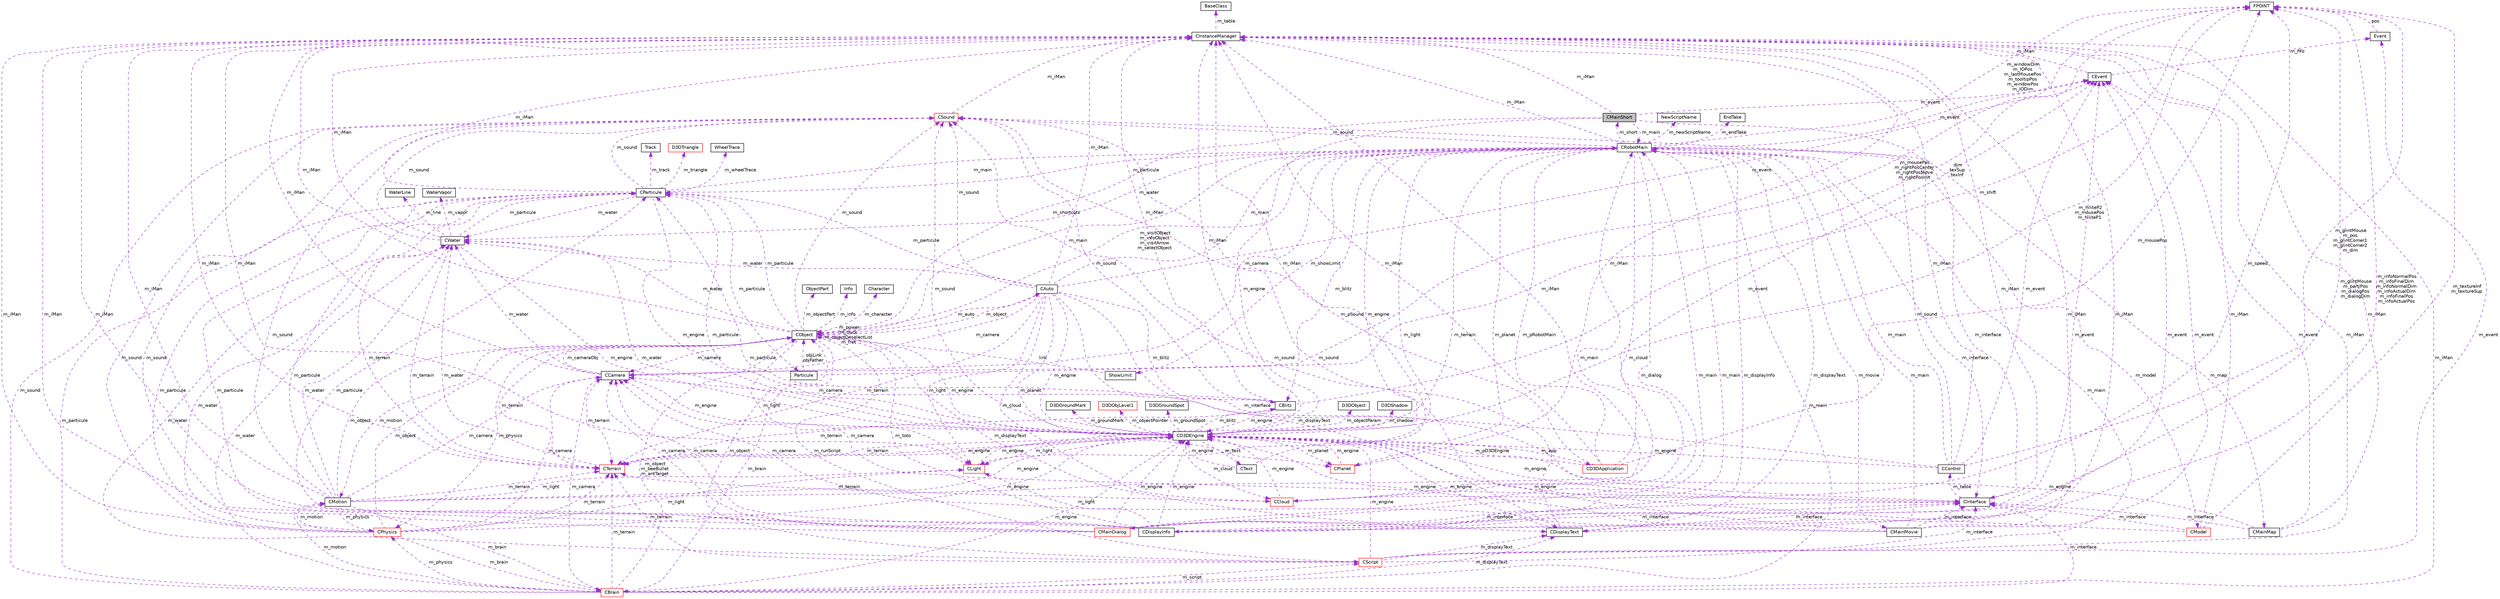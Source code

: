 digraph G
{
  edge [fontname="Helvetica",fontsize="10",labelfontname="Helvetica",labelfontsize="10"];
  node [fontname="Helvetica",fontsize="10",shape=record];
  Node1 [label="CMainShort",height=0.2,width=0.4,color="black", fillcolor="grey75", style="filled" fontcolor="black"];
  Node2 -> Node1 [dir="back",color="darkorchid3",fontsize="10",style="dashed",label=" m_main" ,fontname="Helvetica"];
  Node2 [label="CRobotMain",height=0.2,width=0.4,color="black", fillcolor="white", style="filled",URL="$class_c_robot_main.html"];
  Node3 -> Node2 [dir="back",color="darkorchid3",fontsize="10",style="dashed",label=" m_particule" ,fontname="Helvetica"];
  Node3 [label="CParticule",height=0.2,width=0.4,color="black", fillcolor="white", style="filled",URL="$class_c_particule.html"];
  Node4 -> Node3 [dir="back",color="darkorchid3",fontsize="10",style="dashed",label=" m_water" ,fontname="Helvetica"];
  Node4 [label="CWater",height=0.2,width=0.4,color="black", fillcolor="white", style="filled",URL="$class_c_water.html"];
  Node3 -> Node4 [dir="back",color="darkorchid3",fontsize="10",style="dashed",label=" m_particule" ,fontname="Helvetica"];
  Node5 -> Node4 [dir="back",color="darkorchid3",fontsize="10",style="dashed",label=" m_iMan" ,fontname="Helvetica"];
  Node5 [label="CInstanceManager",height=0.2,width=0.4,color="black", fillcolor="white", style="filled",URL="$class_c_instance_manager.html"];
  Node6 -> Node5 [dir="back",color="darkorchid3",fontsize="10",style="dashed",label=" m_table" ,fontname="Helvetica"];
  Node6 [label="BaseClass",height=0.2,width=0.4,color="black", fillcolor="white", style="filled",URL="$struct_base_class.html"];
  Node7 -> Node4 [dir="back",color="darkorchid3",fontsize="10",style="dashed",label=" m_terrain" ,fontname="Helvetica"];
  Node7 [label="CTerrain",height=0.2,width=0.4,color="red", fillcolor="white", style="filled",URL="$class_c_terrain.html"];
  Node4 -> Node7 [dir="back",color="darkorchid3",fontsize="10",style="dashed",label=" m_water" ,fontname="Helvetica"];
  Node5 -> Node7 [dir="back",color="darkorchid3",fontsize="10",style="dashed",label=" m_iMan" ,fontname="Helvetica"];
  Node8 -> Node7 [dir="back",color="darkorchid3",fontsize="10",style="dashed",label=" m_engine" ,fontname="Helvetica"];
  Node8 [label="CD3DEngine",height=0.2,width=0.4,color="black", fillcolor="white", style="filled",URL="$class_c_d3_d_engine.html"];
  Node9 -> Node8 [dir="back",color="darkorchid3",fontsize="10",style="dashed",label=" m_groundMark" ,fontname="Helvetica"];
  Node9 [label="D3DGroundMark",height=0.2,width=0.4,color="black", fillcolor="white", style="filled",URL="$struct_d3_d_ground_mark.html"];
  Node3 -> Node8 [dir="back",color="darkorchid3",fontsize="10",style="dashed",label=" m_particule" ,fontname="Helvetica"];
  Node4 -> Node8 [dir="back",color="darkorchid3",fontsize="10",style="dashed",label=" m_water" ,fontname="Helvetica"];
  Node10 -> Node8 [dir="back",color="darkorchid3",fontsize="10",style="dashed",label=" m_blitz" ,fontname="Helvetica"];
  Node10 [label="CBlitz",height=0.2,width=0.4,color="black", fillcolor="white", style="filled",URL="$class_c_blitz.html"];
  Node11 -> Node10 [dir="back",color="darkorchid3",fontsize="10",style="dashed",label=" m_camera" ,fontname="Helvetica"];
  Node11 [label="CCamera",height=0.2,width=0.4,color="black", fillcolor="white", style="filled",URL="$class_c_camera.html"];
  Node4 -> Node11 [dir="back",color="darkorchid3",fontsize="10",style="dashed",label=" m_water" ,fontname="Helvetica"];
  Node5 -> Node11 [dir="back",color="darkorchid3",fontsize="10",style="dashed",label=" m_iMan" ,fontname="Helvetica"];
  Node7 -> Node11 [dir="back",color="darkorchid3",fontsize="10",style="dashed",label=" m_terrain" ,fontname="Helvetica"];
  Node12 -> Node11 [dir="back",color="darkorchid3",fontsize="10",style="dashed",label=" m_mousePos\nm_rightPosCenter\nm_rightPosMove\nm_rightPosInit" ,fontname="Helvetica"];
  Node12 [label="FPOINT",height=0.2,width=0.4,color="black", fillcolor="white", style="filled",URL="$struct_f_p_o_i_n_t.html"];
  Node13 -> Node11 [dir="back",color="darkorchid3",fontsize="10",style="dashed",label=" m_cameraObj" ,fontname="Helvetica"];
  Node13 [label="CObject",height=0.2,width=0.4,color="black", fillcolor="white", style="filled",URL="$class_c_object.html"];
  Node3 -> Node13 [dir="back",color="darkorchid3",fontsize="10",style="dashed",label=" m_particule" ,fontname="Helvetica"];
  Node14 -> Node13 [dir="back",color="darkorchid3",fontsize="10",style="dashed",label=" m_runScript" ,fontname="Helvetica"];
  Node14 [label="CScript",height=0.2,width=0.4,color="red", fillcolor="white", style="filled",URL="$class_c_script.html"];
  Node4 -> Node14 [dir="back",color="darkorchid3",fontsize="10",style="dashed",label=" m_water" ,fontname="Helvetica"];
  Node15 -> Node14 [dir="back",color="darkorchid3",fontsize="10",style="dashed",label=" m_displayText" ,fontname="Helvetica"];
  Node15 [label="CDisplayText",height=0.2,width=0.4,color="black", fillcolor="white", style="filled",URL="$class_c_display_text.html"];
  Node16 -> Node15 [dir="back",color="darkorchid3",fontsize="10",style="dashed",label=" m_interface" ,fontname="Helvetica"];
  Node16 [label="CInterface",height=0.2,width=0.4,color="black", fillcolor="white", style="filled",URL="$class_c_interface.html"];
  Node17 -> Node16 [dir="back",color="darkorchid3",fontsize="10",style="dashed",label=" m_table" ,fontname="Helvetica"];
  Node17 [label="CControl",height=0.2,width=0.4,color="black", fillcolor="white", style="filled",URL="$class_c_control.html"];
  Node3 -> Node17 [dir="back",color="darkorchid3",fontsize="10",style="dashed",label=" m_particule" ,fontname="Helvetica"];
  Node2 -> Node17 [dir="back",color="darkorchid3",fontsize="10",style="dashed",label=" m_main" ,fontname="Helvetica"];
  Node5 -> Node17 [dir="back",color="darkorchid3",fontsize="10",style="dashed",label=" m_iMan" ,fontname="Helvetica"];
  Node18 -> Node17 [dir="back",color="darkorchid3",fontsize="10",style="dashed",label=" m_event" ,fontname="Helvetica"];
  Node18 [label="CEvent",height=0.2,width=0.4,color="black", fillcolor="white", style="filled",URL="$class_c_event.html"];
  Node5 -> Node18 [dir="back",color="darkorchid3",fontsize="10",style="dashed",label=" m_iMan" ,fontname="Helvetica"];
  Node19 -> Node18 [dir="back",color="darkorchid3",fontsize="10",style="dashed",label=" m_fifo" ,fontname="Helvetica"];
  Node19 [label="Event",height=0.2,width=0.4,color="black", fillcolor="white", style="filled",URL="$struct_event.html"];
  Node12 -> Node19 [dir="back",color="darkorchid3",fontsize="10",style="dashed",label=" pos" ,fontname="Helvetica"];
  Node12 -> Node17 [dir="back",color="darkorchid3",fontsize="10",style="dashed",label=" m_glintMouse\nm_pos\nm_glintCorner1\nm_glintCorner2\nm_dim" ,fontname="Helvetica"];
  Node20 -> Node17 [dir="back",color="darkorchid3",fontsize="10",style="dashed",label=" m_sound" ,fontname="Helvetica"];
  Node20 [label="CSound",height=0.2,width=0.4,color="red", fillcolor="white", style="filled",URL="$class_c_sound.html"];
  Node5 -> Node20 [dir="back",color="darkorchid3",fontsize="10",style="dashed",label=" m_iMan" ,fontname="Helvetica"];
  Node8 -> Node17 [dir="back",color="darkorchid3",fontsize="10",style="dashed",label=" m_engine" ,fontname="Helvetica"];
  Node11 -> Node16 [dir="back",color="darkorchid3",fontsize="10",style="dashed",label=" m_camera" ,fontname="Helvetica"];
  Node5 -> Node16 [dir="back",color="darkorchid3",fontsize="10",style="dashed",label=" m_iMan" ,fontname="Helvetica"];
  Node8 -> Node16 [dir="back",color="darkorchid3",fontsize="10",style="dashed",label=" m_engine" ,fontname="Helvetica"];
  Node5 -> Node15 [dir="back",color="darkorchid3",fontsize="10",style="dashed",label=" m_iMan" ,fontname="Helvetica"];
  Node20 -> Node15 [dir="back",color="darkorchid3",fontsize="10",style="dashed",label=" m_sound" ,fontname="Helvetica"];
  Node8 -> Node15 [dir="back",color="darkorchid3",fontsize="10",style="dashed",label=" m_engine" ,fontname="Helvetica"];
  Node2 -> Node14 [dir="back",color="darkorchid3",fontsize="10",style="dashed",label=" m_main" ,fontname="Helvetica"];
  Node16 -> Node14 [dir="back",color="darkorchid3",fontsize="10",style="dashed",label=" m_interface" ,fontname="Helvetica"];
  Node5 -> Node14 [dir="back",color="darkorchid3",fontsize="10",style="dashed",label=" m_iMan" ,fontname="Helvetica"];
  Node19 -> Node14 [dir="back",color="darkorchid3",fontsize="10",style="dashed",label=" m_event" ,fontname="Helvetica"];
  Node7 -> Node14 [dir="back",color="darkorchid3",fontsize="10",style="dashed",label=" m_terrain" ,fontname="Helvetica"];
  Node13 -> Node14 [dir="back",color="darkorchid3",fontsize="10",style="dashed",label=" m_object" ,fontname="Helvetica"];
  Node8 -> Node14 [dir="back",color="darkorchid3",fontsize="10",style="dashed",label=" m_engine" ,fontname="Helvetica"];
  Node4 -> Node13 [dir="back",color="darkorchid3",fontsize="10",style="dashed",label=" m_water" ,fontname="Helvetica"];
  Node21 -> Node13 [dir="back",color="darkorchid3",fontsize="10",style="dashed",label=" m_light" ,fontname="Helvetica"];
  Node21 [label="CLight",height=0.2,width=0.4,color="red", fillcolor="white", style="filled",URL="$class_c_light.html"];
  Node5 -> Node21 [dir="back",color="darkorchid3",fontsize="10",style="dashed",label=" m_iMan" ,fontname="Helvetica"];
  Node8 -> Node21 [dir="back",color="darkorchid3",fontsize="10",style="dashed",label=" m_engine" ,fontname="Helvetica"];
  Node22 -> Node13 [dir="back",color="darkorchid3",fontsize="10",style="dashed",label=" m_brain" ,fontname="Helvetica"];
  Node22 [label="CBrain",height=0.2,width=0.4,color="red", fillcolor="white", style="filled",URL="$class_c_brain.html"];
  Node3 -> Node22 [dir="back",color="darkorchid3",fontsize="10",style="dashed",label=" m_particule" ,fontname="Helvetica"];
  Node14 -> Node22 [dir="back",color="darkorchid3",fontsize="10",style="dashed",label=" m_script" ,fontname="Helvetica"];
  Node4 -> Node22 [dir="back",color="darkorchid3",fontsize="10",style="dashed",label=" m_water" ,fontname="Helvetica"];
  Node11 -> Node22 [dir="back",color="darkorchid3",fontsize="10",style="dashed",label=" m_camera" ,fontname="Helvetica"];
  Node15 -> Node22 [dir="back",color="darkorchid3",fontsize="10",style="dashed",label=" m_displayText" ,fontname="Helvetica"];
  Node2 -> Node22 [dir="back",color="darkorchid3",fontsize="10",style="dashed",label=" m_main" ,fontname="Helvetica"];
  Node16 -> Node22 [dir="back",color="darkorchid3",fontsize="10",style="dashed",label=" m_interface" ,fontname="Helvetica"];
  Node5 -> Node22 [dir="back",color="darkorchid3",fontsize="10",style="dashed",label=" m_iMan" ,fontname="Helvetica"];
  Node7 -> Node22 [dir="back",color="darkorchid3",fontsize="10",style="dashed",label=" m_terrain" ,fontname="Helvetica"];
  Node23 -> Node22 [dir="back",color="darkorchid3",fontsize="10",style="dashed",label=" m_physics" ,fontname="Helvetica"];
  Node23 [label="CPhysics",height=0.2,width=0.4,color="red", fillcolor="white", style="filled",URL="$class_c_physics.html"];
  Node3 -> Node23 [dir="back",color="darkorchid3",fontsize="10",style="dashed",label=" m_particule" ,fontname="Helvetica"];
  Node4 -> Node23 [dir="back",color="darkorchid3",fontsize="10",style="dashed",label=" m_water" ,fontname="Helvetica"];
  Node21 -> Node23 [dir="back",color="darkorchid3",fontsize="10",style="dashed",label=" m_light" ,fontname="Helvetica"];
  Node22 -> Node23 [dir="back",color="darkorchid3",fontsize="10",style="dashed",label=" m_brain" ,fontname="Helvetica"];
  Node11 -> Node23 [dir="back",color="darkorchid3",fontsize="10",style="dashed",label=" m_camera" ,fontname="Helvetica"];
  Node5 -> Node23 [dir="back",color="darkorchid3",fontsize="10",style="dashed",label=" m_iMan" ,fontname="Helvetica"];
  Node7 -> Node23 [dir="back",color="darkorchid3",fontsize="10",style="dashed",label=" m_terrain" ,fontname="Helvetica"];
  Node20 -> Node23 [dir="back",color="darkorchid3",fontsize="10",style="dashed",label=" m_sound" ,fontname="Helvetica"];
  Node24 -> Node23 [dir="back",color="darkorchid3",fontsize="10",style="dashed",label=" m_motion" ,fontname="Helvetica"];
  Node24 [label="CMotion",height=0.2,width=0.4,color="black", fillcolor="white", style="filled",URL="$class_c_motion.html"];
  Node3 -> Node24 [dir="back",color="darkorchid3",fontsize="10",style="dashed",label=" m_particule" ,fontname="Helvetica"];
  Node4 -> Node24 [dir="back",color="darkorchid3",fontsize="10",style="dashed",label=" m_water" ,fontname="Helvetica"];
  Node21 -> Node24 [dir="back",color="darkorchid3",fontsize="10",style="dashed",label=" m_light" ,fontname="Helvetica"];
  Node22 -> Node24 [dir="back",color="darkorchid3",fontsize="10",style="dashed",label=" m_brain" ,fontname="Helvetica"];
  Node11 -> Node24 [dir="back",color="darkorchid3",fontsize="10",style="dashed",label=" m_camera" ,fontname="Helvetica"];
  Node2 -> Node24 [dir="back",color="darkorchid3",fontsize="10",style="dashed",label=" m_main" ,fontname="Helvetica"];
  Node5 -> Node24 [dir="back",color="darkorchid3",fontsize="10",style="dashed",label=" m_iMan" ,fontname="Helvetica"];
  Node7 -> Node24 [dir="back",color="darkorchid3",fontsize="10",style="dashed",label=" m_terrain" ,fontname="Helvetica"];
  Node23 -> Node24 [dir="back",color="darkorchid3",fontsize="10",style="dashed",label=" m_physics" ,fontname="Helvetica"];
  Node20 -> Node24 [dir="back",color="darkorchid3",fontsize="10",style="dashed",label=" m_sound" ,fontname="Helvetica"];
  Node13 -> Node24 [dir="back",color="darkorchid3",fontsize="10",style="dashed",label=" m_object" ,fontname="Helvetica"];
  Node8 -> Node24 [dir="back",color="darkorchid3",fontsize="10",style="dashed",label=" m_engine" ,fontname="Helvetica"];
  Node13 -> Node23 [dir="back",color="darkorchid3",fontsize="10",style="dashed",label=" m_object" ,fontname="Helvetica"];
  Node8 -> Node23 [dir="back",color="darkorchid3",fontsize="10",style="dashed",label=" m_engine" ,fontname="Helvetica"];
  Node20 -> Node22 [dir="back",color="darkorchid3",fontsize="10",style="dashed",label=" m_sound" ,fontname="Helvetica"];
  Node24 -> Node22 [dir="back",color="darkorchid3",fontsize="10",style="dashed",label=" m_motion" ,fontname="Helvetica"];
  Node13 -> Node22 [dir="back",color="darkorchid3",fontsize="10",style="dashed",label=" m_object\nm_beeBullet\nm_antTarget" ,fontname="Helvetica"];
  Node8 -> Node22 [dir="back",color="darkorchid3",fontsize="10",style="dashed",label=" m_engine" ,fontname="Helvetica"];
  Node11 -> Node13 [dir="back",color="darkorchid3",fontsize="10",style="dashed",label=" m_camera" ,fontname="Helvetica"];
  Node15 -> Node13 [dir="back",color="darkorchid3",fontsize="10",style="dashed",label=" m_displayText" ,fontname="Helvetica"];
  Node25 -> Node13 [dir="back",color="darkorchid3",fontsize="10",style="dashed",label=" m_objectPart" ,fontname="Helvetica"];
  Node25 [label="ObjectPart",height=0.2,width=0.4,color="black", fillcolor="white", style="filled",URL="$struct_object_part.html"];
  Node2 -> Node13 [dir="back",color="darkorchid3",fontsize="10",style="dashed",label=" m_main" ,fontname="Helvetica"];
  Node5 -> Node13 [dir="back",color="darkorchid3",fontsize="10",style="dashed",label=" m_iMan" ,fontname="Helvetica"];
  Node7 -> Node13 [dir="back",color="darkorchid3",fontsize="10",style="dashed",label=" m_terrain" ,fontname="Helvetica"];
  Node23 -> Node13 [dir="back",color="darkorchid3",fontsize="10",style="dashed",label=" m_physics" ,fontname="Helvetica"];
  Node26 -> Node13 [dir="back",color="darkorchid3",fontsize="10",style="dashed",label=" m_info" ,fontname="Helvetica"];
  Node26 [label="Info",height=0.2,width=0.4,color="black", fillcolor="white", style="filled",URL="$struct_info.html"];
  Node20 -> Node13 [dir="back",color="darkorchid3",fontsize="10",style="dashed",label=" m_sound" ,fontname="Helvetica"];
  Node27 -> Node13 [dir="back",color="darkorchid3",fontsize="10",style="dashed",label=" m_auto" ,fontname="Helvetica"];
  Node27 [label="CAuto",height=0.2,width=0.4,color="black", fillcolor="white", style="filled",URL="$class_c_auto.html"];
  Node3 -> Node27 [dir="back",color="darkorchid3",fontsize="10",style="dashed",label=" m_particule" ,fontname="Helvetica"];
  Node4 -> Node27 [dir="back",color="darkorchid3",fontsize="10",style="dashed",label=" m_water" ,fontname="Helvetica"];
  Node10 -> Node27 [dir="back",color="darkorchid3",fontsize="10",style="dashed",label=" m_blitz" ,fontname="Helvetica"];
  Node21 -> Node27 [dir="back",color="darkorchid3",fontsize="10",style="dashed",label=" m_light" ,fontname="Helvetica"];
  Node28 -> Node27 [dir="back",color="darkorchid3",fontsize="10",style="dashed",label=" m_cloud" ,fontname="Helvetica"];
  Node28 [label="CCloud",height=0.2,width=0.4,color="red", fillcolor="white", style="filled",URL="$class_c_cloud.html"];
  Node5 -> Node28 [dir="back",color="darkorchid3",fontsize="10",style="dashed",label=" m_iMan" ,fontname="Helvetica"];
  Node7 -> Node28 [dir="back",color="darkorchid3",fontsize="10",style="dashed",label=" m_terrain" ,fontname="Helvetica"];
  Node12 -> Node28 [dir="back",color="darkorchid3",fontsize="10",style="dashed",label=" m_speed" ,fontname="Helvetica"];
  Node8 -> Node28 [dir="back",color="darkorchid3",fontsize="10",style="dashed",label=" m_engine" ,fontname="Helvetica"];
  Node11 -> Node27 [dir="back",color="darkorchid3",fontsize="10",style="dashed",label=" m_camera" ,fontname="Helvetica"];
  Node15 -> Node27 [dir="back",color="darkorchid3",fontsize="10",style="dashed",label=" m_displayText" ,fontname="Helvetica"];
  Node2 -> Node27 [dir="back",color="darkorchid3",fontsize="10",style="dashed",label=" m_main" ,fontname="Helvetica"];
  Node16 -> Node27 [dir="back",color="darkorchid3",fontsize="10",style="dashed",label=" m_interface" ,fontname="Helvetica"];
  Node5 -> Node27 [dir="back",color="darkorchid3",fontsize="10",style="dashed",label=" m_iMan" ,fontname="Helvetica"];
  Node18 -> Node27 [dir="back",color="darkorchid3",fontsize="10",style="dashed",label=" m_event" ,fontname="Helvetica"];
  Node7 -> Node27 [dir="back",color="darkorchid3",fontsize="10",style="dashed",label=" m_terrain" ,fontname="Helvetica"];
  Node20 -> Node27 [dir="back",color="darkorchid3",fontsize="10",style="dashed",label=" m_sound" ,fontname="Helvetica"];
  Node29 -> Node27 [dir="back",color="darkorchid3",fontsize="10",style="dashed",label=" m_planet" ,fontname="Helvetica"];
  Node29 [label="CPlanet",height=0.2,width=0.4,color="red", fillcolor="white", style="filled",URL="$class_c_planet.html"];
  Node5 -> Node29 [dir="back",color="darkorchid3",fontsize="10",style="dashed",label=" m_iMan" ,fontname="Helvetica"];
  Node8 -> Node29 [dir="back",color="darkorchid3",fontsize="10",style="dashed",label=" m_engine" ,fontname="Helvetica"];
  Node13 -> Node27 [dir="back",color="darkorchid3",fontsize="10",style="dashed",label=" m_object" ,fontname="Helvetica"];
  Node8 -> Node27 [dir="back",color="darkorchid3",fontsize="10",style="dashed",label=" m_engine" ,fontname="Helvetica"];
  Node24 -> Node13 [dir="back",color="darkorchid3",fontsize="10",style="dashed",label=" m_motion" ,fontname="Helvetica"];
  Node13 -> Node13 [dir="back",color="darkorchid3",fontsize="10",style="dashed",label=" m_power\nm_truck\nm_objectDeselectList\nm_fret" ,fontname="Helvetica"];
  Node30 -> Node13 [dir="back",color="darkorchid3",fontsize="10",style="dashed",label=" m_character" ,fontname="Helvetica"];
  Node30 [label="Character",height=0.2,width=0.4,color="black", fillcolor="white", style="filled",URL="$struct_character.html"];
  Node8 -> Node13 [dir="back",color="darkorchid3",fontsize="10",style="dashed",label=" m_engine" ,fontname="Helvetica"];
  Node8 -> Node11 [dir="back",color="darkorchid3",fontsize="10",style="dashed",label=" m_engine" ,fontname="Helvetica"];
  Node5 -> Node10 [dir="back",color="darkorchid3",fontsize="10",style="dashed",label=" m_iMan" ,fontname="Helvetica"];
  Node7 -> Node10 [dir="back",color="darkorchid3",fontsize="10",style="dashed",label=" m_terrain" ,fontname="Helvetica"];
  Node12 -> Node10 [dir="back",color="darkorchid3",fontsize="10",style="dashed",label=" m_shift" ,fontname="Helvetica"];
  Node20 -> Node10 [dir="back",color="darkorchid3",fontsize="10",style="dashed",label=" m_sound" ,fontname="Helvetica"];
  Node8 -> Node10 [dir="back",color="darkorchid3",fontsize="10",style="dashed",label=" m_engine" ,fontname="Helvetica"];
  Node21 -> Node8 [dir="back",color="darkorchid3",fontsize="10",style="dashed",label=" m_light" ,fontname="Helvetica"];
  Node31 -> Node8 [dir="back",color="darkorchid3",fontsize="10",style="dashed",label=" m_objectPointer" ,fontname="Helvetica"];
  Node31 [label="D3DObjLevel1",height=0.2,width=0.4,color="red", fillcolor="white", style="filled",URL="$struct_d3_d_obj_level1.html"];
  Node28 -> Node8 [dir="back",color="darkorchid3",fontsize="10",style="dashed",label=" m_cloud" ,fontname="Helvetica"];
  Node32 -> Node8 [dir="back",color="darkorchid3",fontsize="10",style="dashed",label=" m_groundSpot" ,fontname="Helvetica"];
  Node32 [label="D3DGroundSpot",height=0.2,width=0.4,color="black", fillcolor="white", style="filled",URL="$struct_d3_d_ground_spot.html"];
  Node5 -> Node8 [dir="back",color="darkorchid3",fontsize="10",style="dashed",label=" m_iMan" ,fontname="Helvetica"];
  Node7 -> Node8 [dir="back",color="darkorchid3",fontsize="10",style="dashed",label=" m_terrain" ,fontname="Helvetica"];
  Node33 -> Node8 [dir="back",color="darkorchid3",fontsize="10",style="dashed",label=" m_app" ,fontname="Helvetica"];
  Node33 [label="CD3DApplication",height=0.2,width=0.4,color="red", fillcolor="white", style="filled",URL="$class_c_d3_d_application.html"];
  Node2 -> Node33 [dir="back",color="darkorchid3",fontsize="10",style="dashed",label=" m_pRobotMain" ,fontname="Helvetica"];
  Node5 -> Node33 [dir="back",color="darkorchid3",fontsize="10",style="dashed",label=" m_iMan" ,fontname="Helvetica"];
  Node18 -> Node33 [dir="back",color="darkorchid3",fontsize="10",style="dashed",label=" m_event" ,fontname="Helvetica"];
  Node12 -> Node33 [dir="back",color="darkorchid3",fontsize="10",style="dashed",label=" m_mousePos" ,fontname="Helvetica"];
  Node20 -> Node33 [dir="back",color="darkorchid3",fontsize="10",style="dashed",label=" m_pSound" ,fontname="Helvetica"];
  Node8 -> Node33 [dir="back",color="darkorchid3",fontsize="10",style="dashed",label=" m_pD3DEngine" ,fontname="Helvetica"];
  Node12 -> Node8 [dir="back",color="darkorchid3",fontsize="10",style="dashed",label=" m_hiliteP2\nm_mousePos\nm_hiliteP1" ,fontname="Helvetica"];
  Node34 -> Node8 [dir="back",color="darkorchid3",fontsize="10",style="dashed",label=" m_objectParam" ,fontname="Helvetica"];
  Node34 [label="D3DObject",height=0.2,width=0.4,color="black", fillcolor="white", style="filled",URL="$struct_d3_d_object.html"];
  Node20 -> Node8 [dir="back",color="darkorchid3",fontsize="10",style="dashed",label=" m_sound" ,fontname="Helvetica"];
  Node29 -> Node8 [dir="back",color="darkorchid3",fontsize="10",style="dashed",label=" m_planet" ,fontname="Helvetica"];
  Node35 -> Node8 [dir="back",color="darkorchid3",fontsize="10",style="dashed",label=" m_text" ,fontname="Helvetica"];
  Node35 [label="CText",height=0.2,width=0.4,color="black", fillcolor="white", style="filled",URL="$class_c_text.html"];
  Node5 -> Node35 [dir="back",color="darkorchid3",fontsize="10",style="dashed",label=" m_iMan" ,fontname="Helvetica"];
  Node8 -> Node35 [dir="back",color="darkorchid3",fontsize="10",style="dashed",label=" m_engine" ,fontname="Helvetica"];
  Node36 -> Node8 [dir="back",color="darkorchid3",fontsize="10",style="dashed",label=" m_shadow" ,fontname="Helvetica"];
  Node36 [label="D3DShadow",height=0.2,width=0.4,color="black", fillcolor="white", style="filled",URL="$struct_d3_d_shadow.html"];
  Node37 -> Node4 [dir="back",color="darkorchid3",fontsize="10",style="dashed",label=" m_line" ,fontname="Helvetica"];
  Node37 [label="WaterLine",height=0.2,width=0.4,color="black", fillcolor="white", style="filled",URL="$struct_water_line.html"];
  Node20 -> Node4 [dir="back",color="darkorchid3",fontsize="10",style="dashed",label=" m_sound" ,fontname="Helvetica"];
  Node38 -> Node4 [dir="back",color="darkorchid3",fontsize="10",style="dashed",label=" m_vapor" ,fontname="Helvetica"];
  Node38 [label="WaterVapor",height=0.2,width=0.4,color="black", fillcolor="white", style="filled",URL="$struct_water_vapor.html"];
  Node8 -> Node4 [dir="back",color="darkorchid3",fontsize="10",style="dashed",label=" m_engine" ,fontname="Helvetica"];
  Node2 -> Node3 [dir="back",color="darkorchid3",fontsize="10",style="dashed",label=" m_main" ,fontname="Helvetica"];
  Node5 -> Node3 [dir="back",color="darkorchid3",fontsize="10",style="dashed",label=" m_iMan" ,fontname="Helvetica"];
  Node39 -> Node3 [dir="back",color="darkorchid3",fontsize="10",style="dashed",label=" m_track" ,fontname="Helvetica"];
  Node39 [label="Track",height=0.2,width=0.4,color="black", fillcolor="white", style="filled",URL="$struct_track.html"];
  Node40 -> Node3 [dir="back",color="darkorchid3",fontsize="10",style="dashed",label=" m_particule" ,fontname="Helvetica"];
  Node40 [label="Particule",height=0.2,width=0.4,color="black", fillcolor="white", style="filled",URL="$struct_particule.html"];
  Node12 -> Node40 [dir="back",color="darkorchid3",fontsize="10",style="dashed",label=" dim\ntexSup\ntexInf" ,fontname="Helvetica"];
  Node13 -> Node40 [dir="back",color="darkorchid3",fontsize="10",style="dashed",label=" objLink\nobjFather" ,fontname="Helvetica"];
  Node7 -> Node3 [dir="back",color="darkorchid3",fontsize="10",style="dashed",label=" m_terrain" ,fontname="Helvetica"];
  Node20 -> Node3 [dir="back",color="darkorchid3",fontsize="10",style="dashed",label=" m_sound" ,fontname="Helvetica"];
  Node41 -> Node3 [dir="back",color="darkorchid3",fontsize="10",style="dashed",label=" m_triangle" ,fontname="Helvetica"];
  Node41 [label="D3DTriangle",height=0.2,width=0.4,color="red", fillcolor="white", style="filled",URL="$struct_d3_d_triangle.html"];
  Node8 -> Node3 [dir="back",color="darkorchid3",fontsize="10",style="dashed",label=" m_engine" ,fontname="Helvetica"];
  Node42 -> Node3 [dir="back",color="darkorchid3",fontsize="10",style="dashed",label=" m_wheelTrace" ,fontname="Helvetica"];
  Node42 [label="WheelTrace",height=0.2,width=0.4,color="black", fillcolor="white", style="filled",URL="$struct_wheel_trace.html"];
  Node4 -> Node2 [dir="back",color="darkorchid3",fontsize="10",style="dashed",label=" m_water" ,fontname="Helvetica"];
  Node43 -> Node2 [dir="back",color="darkorchid3",fontsize="10",style="dashed",label=" m_showLimit" ,fontname="Helvetica"];
  Node43 [label="ShowLimit",height=0.2,width=0.4,color="black", fillcolor="white", style="filled",URL="$struct_show_limit.html"];
  Node13 -> Node43 [dir="back",color="darkorchid3",fontsize="10",style="dashed",label=" link" ,fontname="Helvetica"];
  Node21 -> Node2 [dir="back",color="darkorchid3",fontsize="10",style="dashed",label=" m_light" ,fontname="Helvetica"];
  Node10 -> Node2 [dir="back",color="darkorchid3",fontsize="10",style="dashed",label=" m_blitz" ,fontname="Helvetica"];
  Node28 -> Node2 [dir="back",color="darkorchid3",fontsize="10",style="dashed",label=" m_cloud" ,fontname="Helvetica"];
  Node44 -> Node2 [dir="back",color="darkorchid3",fontsize="10",style="dashed",label=" m_dialog" ,fontname="Helvetica"];
  Node44 [label="CMainDialog",height=0.2,width=0.4,color="red", fillcolor="white", style="filled",URL="$class_c_main_dialog.html"];
  Node3 -> Node44 [dir="back",color="darkorchid3",fontsize="10",style="dashed",label=" m_particule" ,fontname="Helvetica"];
  Node11 -> Node44 [dir="back",color="darkorchid3",fontsize="10",style="dashed",label=" m_camera" ,fontname="Helvetica"];
  Node16 -> Node44 [dir="back",color="darkorchid3",fontsize="10",style="dashed",label=" m_interface" ,fontname="Helvetica"];
  Node2 -> Node44 [dir="back",color="darkorchid3",fontsize="10",style="dashed",label=" m_main" ,fontname="Helvetica"];
  Node5 -> Node44 [dir="back",color="darkorchid3",fontsize="10",style="dashed",label=" m_iMan" ,fontname="Helvetica"];
  Node18 -> Node44 [dir="back",color="darkorchid3",fontsize="10",style="dashed",label=" m_event" ,fontname="Helvetica"];
  Node12 -> Node44 [dir="back",color="darkorchid3",fontsize="10",style="dashed",label=" m_glintMouse\nm_partiPos\nm_dialogPos\nm_dialogDim" ,fontname="Helvetica"];
  Node20 -> Node44 [dir="back",color="darkorchid3",fontsize="10",style="dashed",label=" m_sound" ,fontname="Helvetica"];
  Node8 -> Node44 [dir="back",color="darkorchid3",fontsize="10",style="dashed",label=" m_engine" ,fontname="Helvetica"];
  Node11 -> Node2 [dir="back",color="darkorchid3",fontsize="10",style="dashed",label=" m_camera" ,fontname="Helvetica"];
  Node45 -> Node2 [dir="back",color="darkorchid3",fontsize="10",style="dashed",label=" m_movie" ,fontname="Helvetica"];
  Node45 [label="CMainMovie",height=0.2,width=0.4,color="black", fillcolor="white", style="filled",URL="$class_c_main_movie.html"];
  Node11 -> Node45 [dir="back",color="darkorchid3",fontsize="10",style="dashed",label=" m_camera" ,fontname="Helvetica"];
  Node2 -> Node45 [dir="back",color="darkorchid3",fontsize="10",style="dashed",label=" m_main" ,fontname="Helvetica"];
  Node16 -> Node45 [dir="back",color="darkorchid3",fontsize="10",style="dashed",label=" m_interface" ,fontname="Helvetica"];
  Node5 -> Node45 [dir="back",color="darkorchid3",fontsize="10",style="dashed",label=" m_iMan" ,fontname="Helvetica"];
  Node18 -> Node45 [dir="back",color="darkorchid3",fontsize="10",style="dashed",label=" m_event" ,fontname="Helvetica"];
  Node20 -> Node45 [dir="back",color="darkorchid3",fontsize="10",style="dashed",label=" m_sound" ,fontname="Helvetica"];
  Node8 -> Node45 [dir="back",color="darkorchid3",fontsize="10",style="dashed",label=" m_engine" ,fontname="Helvetica"];
  Node15 -> Node2 [dir="back",color="darkorchid3",fontsize="10",style="dashed",label=" m_displayText" ,fontname="Helvetica"];
  Node16 -> Node2 [dir="back",color="darkorchid3",fontsize="10",style="dashed",label=" m_interface" ,fontname="Helvetica"];
  Node46 -> Node2 [dir="back",color="darkorchid3",fontsize="10",style="dashed",label=" m_model" ,fontname="Helvetica"];
  Node46 [label="CModel",height=0.2,width=0.4,color="red", fillcolor="white", style="filled",URL="$class_c_model.html"];
  Node16 -> Node46 [dir="back",color="darkorchid3",fontsize="10",style="dashed",label=" m_interface" ,fontname="Helvetica"];
  Node5 -> Node46 [dir="back",color="darkorchid3",fontsize="10",style="dashed",label=" m_iMan" ,fontname="Helvetica"];
  Node12 -> Node46 [dir="back",color="darkorchid3",fontsize="10",style="dashed",label=" m_textureInf\nm_textureSup" ,fontname="Helvetica"];
  Node8 -> Node46 [dir="back",color="darkorchid3",fontsize="10",style="dashed",label=" m_engine" ,fontname="Helvetica"];
  Node5 -> Node2 [dir="back",color="darkorchid3",fontsize="10",style="dashed",label=" m_iMan" ,fontname="Helvetica"];
  Node47 -> Node2 [dir="back",color="darkorchid3",fontsize="10",style="dashed",label=" m_newScriptName" ,fontname="Helvetica"];
  Node47 [label="NewScriptName",height=0.2,width=0.4,color="black", fillcolor="white", style="filled",URL="$struct_new_script_name.html"];
  Node18 -> Node2 [dir="back",color="darkorchid3",fontsize="10",style="dashed",label=" m_event" ,fontname="Helvetica"];
  Node7 -> Node2 [dir="back",color="darkorchid3",fontsize="10",style="dashed",label=" m_terrain" ,fontname="Helvetica"];
  Node12 -> Node2 [dir="back",color="darkorchid3",fontsize="10",style="dashed",label=" m_windowDim\nm_IOPos\nm_lastMousePos\nm_tooltipPos\nm_windowPos\nm_IODim" ,fontname="Helvetica"];
  Node1 -> Node2 [dir="back",color="darkorchid3",fontsize="10",style="dashed",label=" m_short" ,fontname="Helvetica"];
  Node20 -> Node2 [dir="back",color="darkorchid3",fontsize="10",style="dashed",label=" m_sound" ,fontname="Helvetica"];
  Node29 -> Node2 [dir="back",color="darkorchid3",fontsize="10",style="dashed",label=" m_planet" ,fontname="Helvetica"];
  Node13 -> Node2 [dir="back",color="darkorchid3",fontsize="10",style="dashed",label=" m_visitObject\nm_infoObject\nm_visitArrow\nm_selectObject" ,fontname="Helvetica"];
  Node8 -> Node2 [dir="back",color="darkorchid3",fontsize="10",style="dashed",label=" m_engine" ,fontname="Helvetica"];
  Node48 -> Node2 [dir="back",color="darkorchid3",fontsize="10",style="dashed",label=" m_endTake" ,fontname="Helvetica"];
  Node48 [label="EndTake",height=0.2,width=0.4,color="black", fillcolor="white", style="filled",URL="$struct_end_take.html"];
  Node49 -> Node2 [dir="back",color="darkorchid3",fontsize="10",style="dashed",label=" m_displayInfo" ,fontname="Helvetica"];
  Node49 [label="CDisplayInfo",height=0.2,width=0.4,color="black", fillcolor="white", style="filled",URL="$class_c_display_info.html"];
  Node3 -> Node49 [dir="back",color="darkorchid3",fontsize="10",style="dashed",label=" m_particule" ,fontname="Helvetica"];
  Node21 -> Node49 [dir="back",color="darkorchid3",fontsize="10",style="dashed",label=" m_light" ,fontname="Helvetica"];
  Node11 -> Node49 [dir="back",color="darkorchid3",fontsize="10",style="dashed",label=" m_camera" ,fontname="Helvetica"];
  Node16 -> Node49 [dir="back",color="darkorchid3",fontsize="10",style="dashed",label=" m_interface" ,fontname="Helvetica"];
  Node2 -> Node49 [dir="back",color="darkorchid3",fontsize="10",style="dashed",label=" m_main" ,fontname="Helvetica"];
  Node5 -> Node49 [dir="back",color="darkorchid3",fontsize="10",style="dashed",label=" m_iMan" ,fontname="Helvetica"];
  Node18 -> Node49 [dir="back",color="darkorchid3",fontsize="10",style="dashed",label=" m_event" ,fontname="Helvetica"];
  Node12 -> Node49 [dir="back",color="darkorchid3",fontsize="10",style="dashed",label=" m_infoNormalPos\nm_infoFinalDim\nm_infoNormalDim\nm_infoActualDim\nm_infoFinalPos\nm_infoActualPos" ,fontname="Helvetica"];
  Node13 -> Node49 [dir="back",color="darkorchid3",fontsize="10",style="dashed",label=" m_toto" ,fontname="Helvetica"];
  Node8 -> Node49 [dir="back",color="darkorchid3",fontsize="10",style="dashed",label=" m_engine" ,fontname="Helvetica"];
  Node50 -> Node2 [dir="back",color="darkorchid3",fontsize="10",style="dashed",label=" m_map" ,fontname="Helvetica"];
  Node50 [label="CMainMap",height=0.2,width=0.4,color="black", fillcolor="white", style="filled",URL="$class_c_main_map.html"];
  Node16 -> Node50 [dir="back",color="darkorchid3",fontsize="10",style="dashed",label=" m_interface" ,fontname="Helvetica"];
  Node5 -> Node50 [dir="back",color="darkorchid3",fontsize="10",style="dashed",label=" m_iMan" ,fontname="Helvetica"];
  Node18 -> Node50 [dir="back",color="darkorchid3",fontsize="10",style="dashed",label=" m_event" ,fontname="Helvetica"];
  Node8 -> Node50 [dir="back",color="darkorchid3",fontsize="10",style="dashed",label=" m_engine" ,fontname="Helvetica"];
  Node16 -> Node1 [dir="back",color="darkorchid3",fontsize="10",style="dashed",label=" m_interface" ,fontname="Helvetica"];
  Node5 -> Node1 [dir="back",color="darkorchid3",fontsize="10",style="dashed",label=" m_iMan" ,fontname="Helvetica"];
  Node18 -> Node1 [dir="back",color="darkorchid3",fontsize="10",style="dashed",label=" m_event" ,fontname="Helvetica"];
  Node13 -> Node1 [dir="back",color="darkorchid3",fontsize="10",style="dashed",label=" m_shortcuts" ,fontname="Helvetica"];
  Node8 -> Node1 [dir="back",color="darkorchid3",fontsize="10",style="dashed",label=" m_engine" ,fontname="Helvetica"];
}
